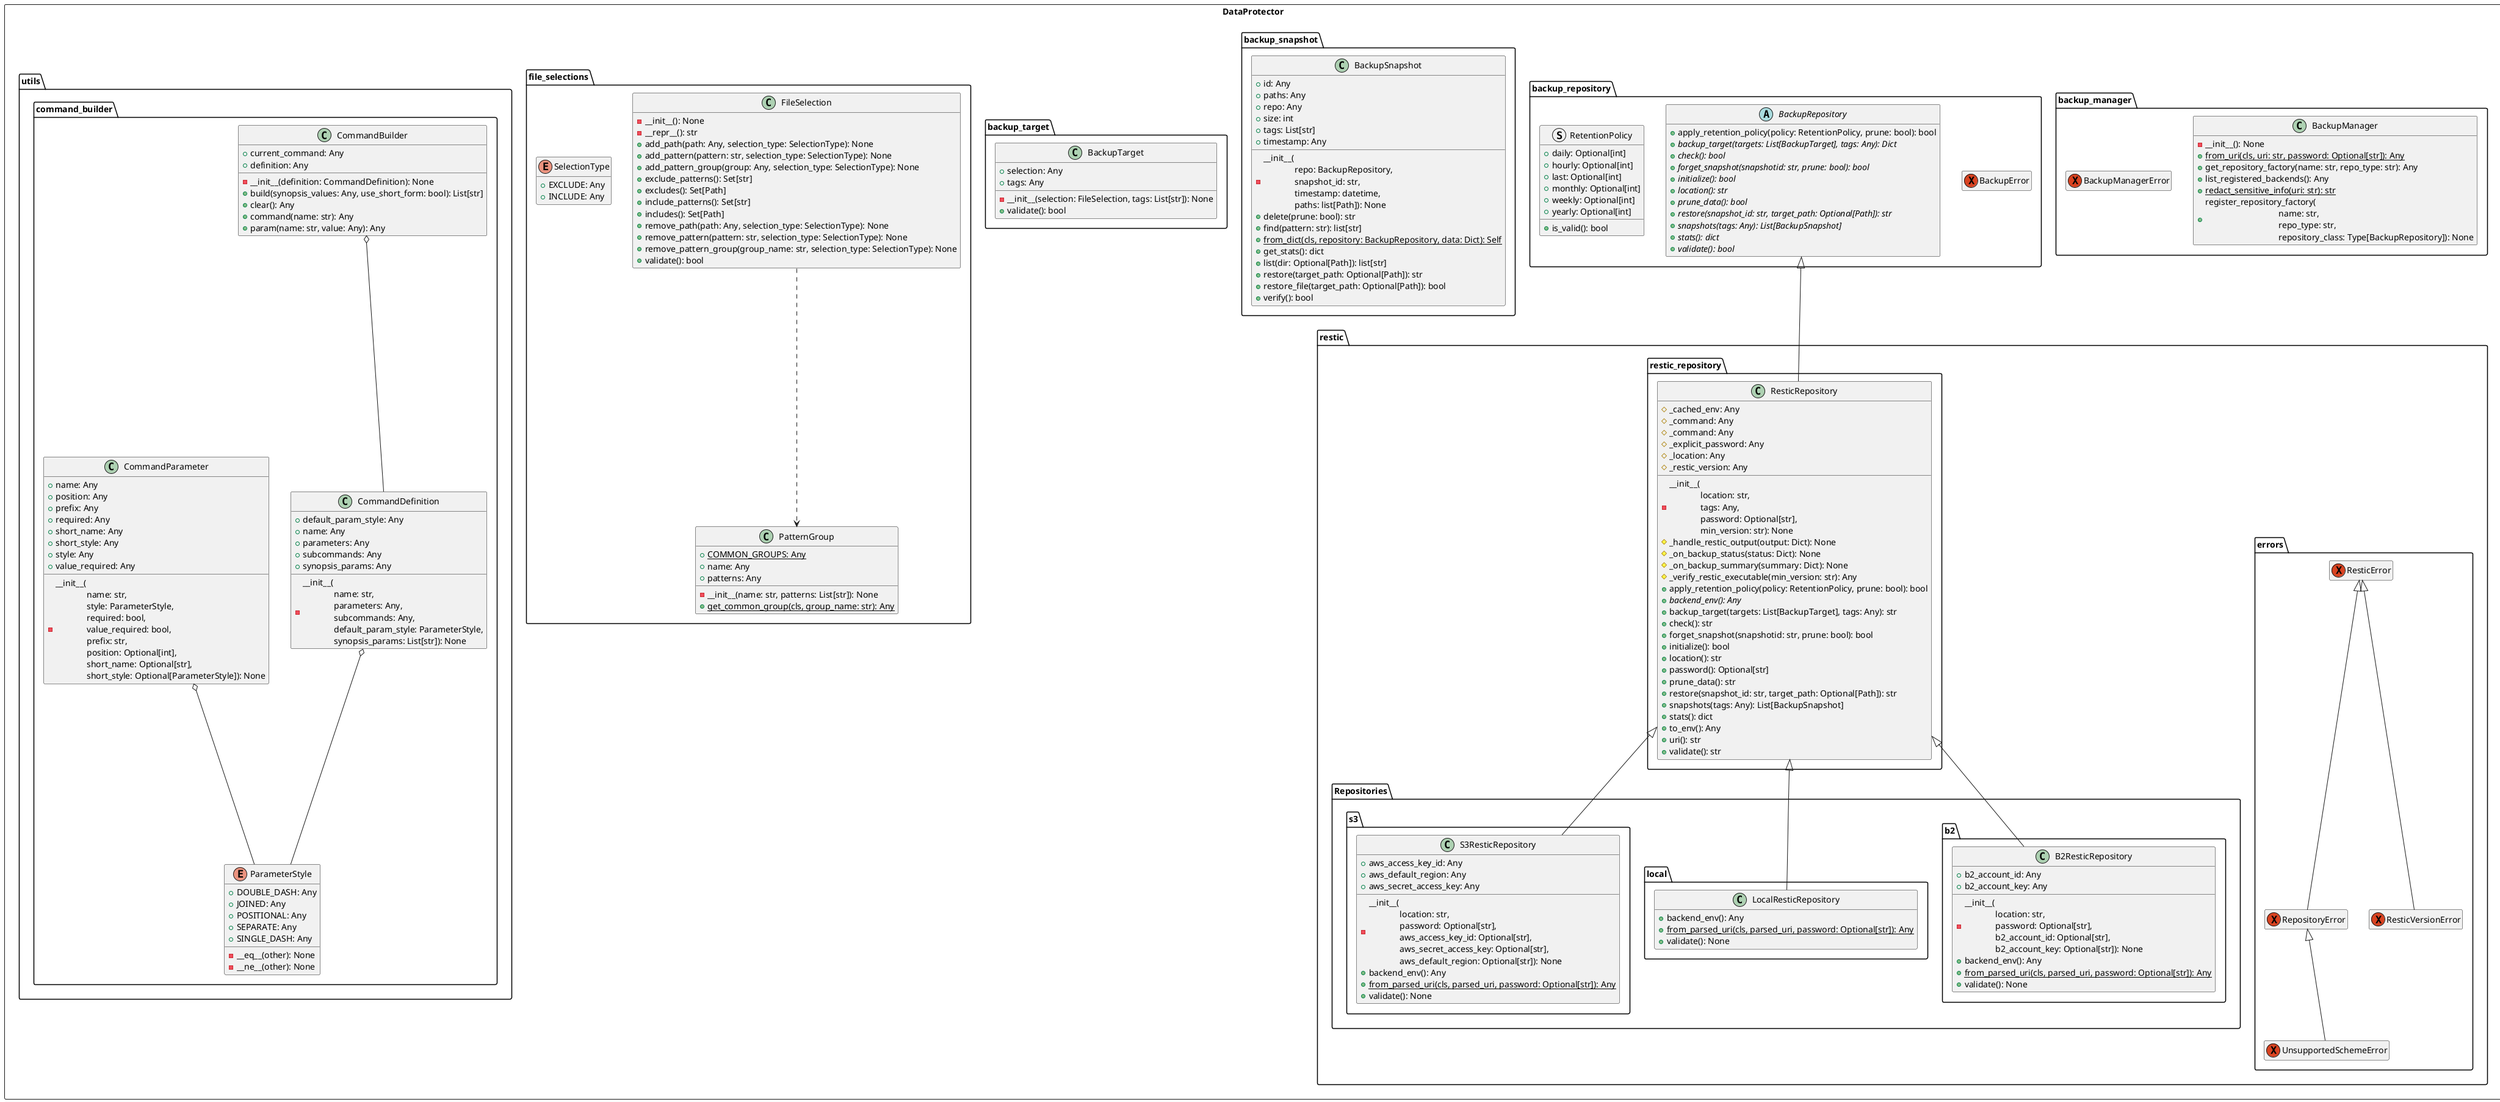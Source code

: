 @startuml
' PlantUML style configuration
!theme _none_
skin plantuml
hide empty members

' Project classes

class DataProtector.backup_manager.BackupManager {
    -__init__(): None
    +{classifier} from_uri(cls, uri: str, password: Optional[str]): Any
    +get_repository_factory(name: str, repo_type: str): Any
    +list_registered_backends(): Any
    +{static} redact_sensitive_info(uri: str): str
    +register_repository_factory(\n                                 name: str,\n                                 repo_type: str,\n                                 repository_class: Type[BackupRepository]): None
}

exception DataProtector.backup_manager.BackupManagerError

exception DataProtector.backup_repository.BackupError

abstract class DataProtector.backup_repository.BackupRepository {
    +apply_retention_policy(policy: RetentionPolicy, prune: bool): bool
    +{abstract} backup_target(targets: List[BackupTarget], tags: Any): Dict
    +{abstract} check(): bool
    +{abstract} forget_snapshot(snapshotid: str, prune: bool): bool
    +{abstract} initialize(): bool
    +{abstract} location(): str
    +{abstract} prune_data(): bool
    +{abstract} restore(snapshot_id: str, target_path: Optional[Path]): str
    +{abstract} snapshots(tags: Any): List[BackupSnapshot]
    +{abstract} stats(): dict
    +{abstract} validate(): bool
}

struct DataProtector.backup_repository.RetentionPolicy {
    +daily: Optional[int]
    +hourly: Optional[int]
    +last: Optional[int]
    +monthly: Optional[int]
    +weekly: Optional[int]
    +yearly: Optional[int]
    +is_valid(): bool
}

class DataProtector.backup_snapshot.BackupSnapshot {
    +id: Any
    +paths: Any
    +repo: Any
    +size: int
    +tags: List[str]
    +timestamp: Any
    -__init__(\n              repo: BackupRepository,\n              snapshot_id: str,\n              timestamp: datetime,\n              paths: list[Path]): None
    +delete(prune: bool): str
    +find(pattern: str): list[str]
    +{classifier} from_dict(cls, repository: BackupRepository, data: Dict): Self
    +get_stats(): dict
    +list(dir: Optional[Path]): list[str]
    +restore(target_path: Optional[Path]): str
    +restore_file(target_path: Optional[Path]): bool
    +verify(): bool
}

class DataProtector.backup_target.BackupTarget {
    +selection: Any
    +tags: Any
    -__init__(selection: FileSelection, tags: List[str]): None
    +validate(): bool
}

class DataProtector.file_selections.FileSelection {
    -__init__(): None
    -__repr__(): str
    +add_path(path: Any, selection_type: SelectionType): None
    +add_pattern(pattern: str, selection_type: SelectionType): None
    +add_pattern_group(group: Any, selection_type: SelectionType): None
    +exclude_patterns(): Set[str]
    +excludes(): Set[Path]
    +include_patterns(): Set[str]
    +includes(): Set[Path]
    +remove_path(path: Any, selection_type: SelectionType): None
    +remove_pattern(pattern: str, selection_type: SelectionType): None
    +remove_pattern_group(group_name: str, selection_type: SelectionType): None
    +validate(): bool
}

class DataProtector.file_selections.PatternGroup {
    +{static} COMMON_GROUPS: Any
    +name: Any
    +patterns: Any
    -__init__(name: str, patterns: List[str]): None
    +{classifier} get_common_group(cls, group_name: str): Any
}

enum DataProtector.file_selections.SelectionType {
    +EXCLUDE: Any
    +INCLUDE: Any
}

class DataProtector.restic.Repositories.b2.B2ResticRepository {
    +b2_account_id: Any
    +b2_account_key: Any
    -__init__(\n              location: str,\n              password: Optional[str],\n              b2_account_id: Optional[str],\n              b2_account_key: Optional[str]): None
    +backend_env(): Any
    +{classifier} from_parsed_uri(cls, parsed_uri, password: Optional[str]): Any
    +validate(): None
}

class DataProtector.restic.Repositories.local.LocalResticRepository {
    +backend_env(): Any
    +{classifier} from_parsed_uri(cls, parsed_uri, password: Optional[str]): Any
    +validate(): None
}

class DataProtector.restic.Repositories.s3.S3ResticRepository {
    +aws_access_key_id: Any
    +aws_default_region: Any
    +aws_secret_access_key: Any
    -__init__(\n              location: str,\n              password: Optional[str],\n              aws_access_key_id: Optional[str],\n              aws_secret_access_key: Optional[str],\n              aws_default_region: Optional[str]): None
    +backend_env(): Any
    +{classifier} from_parsed_uri(cls, parsed_uri, password: Optional[str]): Any
    +validate(): None
}

exception DataProtector.restic.errors.RepositoryError

exception DataProtector.restic.errors.ResticError

exception DataProtector.restic.errors.ResticVersionError

exception DataProtector.restic.errors.UnsupportedSchemeError

class DataProtector.restic.restic_repository.ResticRepository {
    #_cached_env: Any
    #_command: Any
    #_command: Any
    #_explicit_password: Any
    #_location: Any
    #_restic_version: Any
    -__init__(\n              location: str,\n              tags: Any,\n              password: Optional[str],\n              min_version: str): None
    #_handle_restic_output(output: Dict): None
    #_on_backup_status(status: Dict): None
    #_on_backup_summary(summary: Dict): None
    #_verify_restic_executable(min_version: str): Any
    +apply_retention_policy(policy: RetentionPolicy, prune: bool): bool
    +{abstract} backend_env(): Any
    +backup_target(targets: List[BackupTarget], tags: Any): str
    +check(): str
    +forget_snapshot(snapshotid: str, prune: bool): bool
    +initialize(): bool
    +location(): str
    +password(): Optional[str]
    +prune_data(): str
    +restore(snapshot_id: str, target_path: Optional[Path]): str
    +snapshots(tags: Any): List[BackupSnapshot]
    +stats(): dict
    +to_env(): Any
    +uri(): str
    +validate(): str
}

class DataProtector.utils.command_builder.CommandBuilder {
    +current_command: Any
    +definition: Any
    -__init__(definition: CommandDefinition): None
    +build(synopsis_values: Any, use_short_form: bool): List[str]
    +clear(): Any
    +command(name: str): Any
    +param(name: str, value: Any): Any
}

class DataProtector.utils.command_builder.CommandDefinition {
    +default_param_style: Any
    +name: Any
    +parameters: Any
    +subcommands: Any
    +synopsis_params: Any
    -__init__(\n              name: str,\n              parameters: Any,\n              subcommands: Any,\n              default_param_style: ParameterStyle,\n              synopsis_params: List[str]): None
}

class DataProtector.utils.command_builder.CommandParameter {
    +name: Any
    +position: Any
    +prefix: Any
    +required: Any
    +short_name: Any
    +short_style: Any
    +style: Any
    +value_required: Any
    -__init__(\n              name: str,\n              style: ParameterStyle,\n              required: bool,\n              value_required: bool,\n              prefix: str,\n              position: Optional[int],\n              short_name: Optional[str],\n              short_style: Optional[ParameterStyle]): None
}

enum DataProtector.utils.command_builder.ParameterStyle {
    +DOUBLE_DASH: Any
    +JOINED: Any
    +POSITIONAL: Any
    +SEPARATE: Any
    +SINGLE_DASH: Any
    -__eq__(other): None
    -__ne__(other): None
}


' Relationships

' Extensions (inheritance)
DataProtector.backup_repository.BackupRepository <|-- DataProtector.restic.restic_repository.ResticRepository
DataProtector.restic.errors.RepositoryError <|-- DataProtector.restic.errors.UnsupportedSchemeError
DataProtector.restic.errors.ResticError <|-- DataProtector.restic.errors.RepositoryError
DataProtector.restic.errors.ResticError <|-- DataProtector.restic.errors.ResticVersionError
DataProtector.restic.restic_repository.ResticRepository <|-- DataProtector.restic.Repositories.b2.B2ResticRepository
DataProtector.restic.restic_repository.ResticRepository <|-- DataProtector.restic.Repositories.local.LocalResticRepository
DataProtector.restic.restic_repository.ResticRepository <|-- DataProtector.restic.Repositories.s3.S3ResticRepository

' Aggregations
DataProtector.utils.command_builder.CommandBuilder o-- DataProtector.utils.command_builder.CommandDefinition
DataProtector.utils.command_builder.CommandDefinition o-- DataProtector.utils.command_builder.ParameterStyle
DataProtector.utils.command_builder.CommandParameter o-- DataProtector.utils.command_builder.ParameterStyle

' Weak dependencies
DataProtector.file_selections.FileSelection ..> DataProtector.file_selections.PatternGroup

' Packages
package DataProtector <<Rectangle>> {
}

@enduml